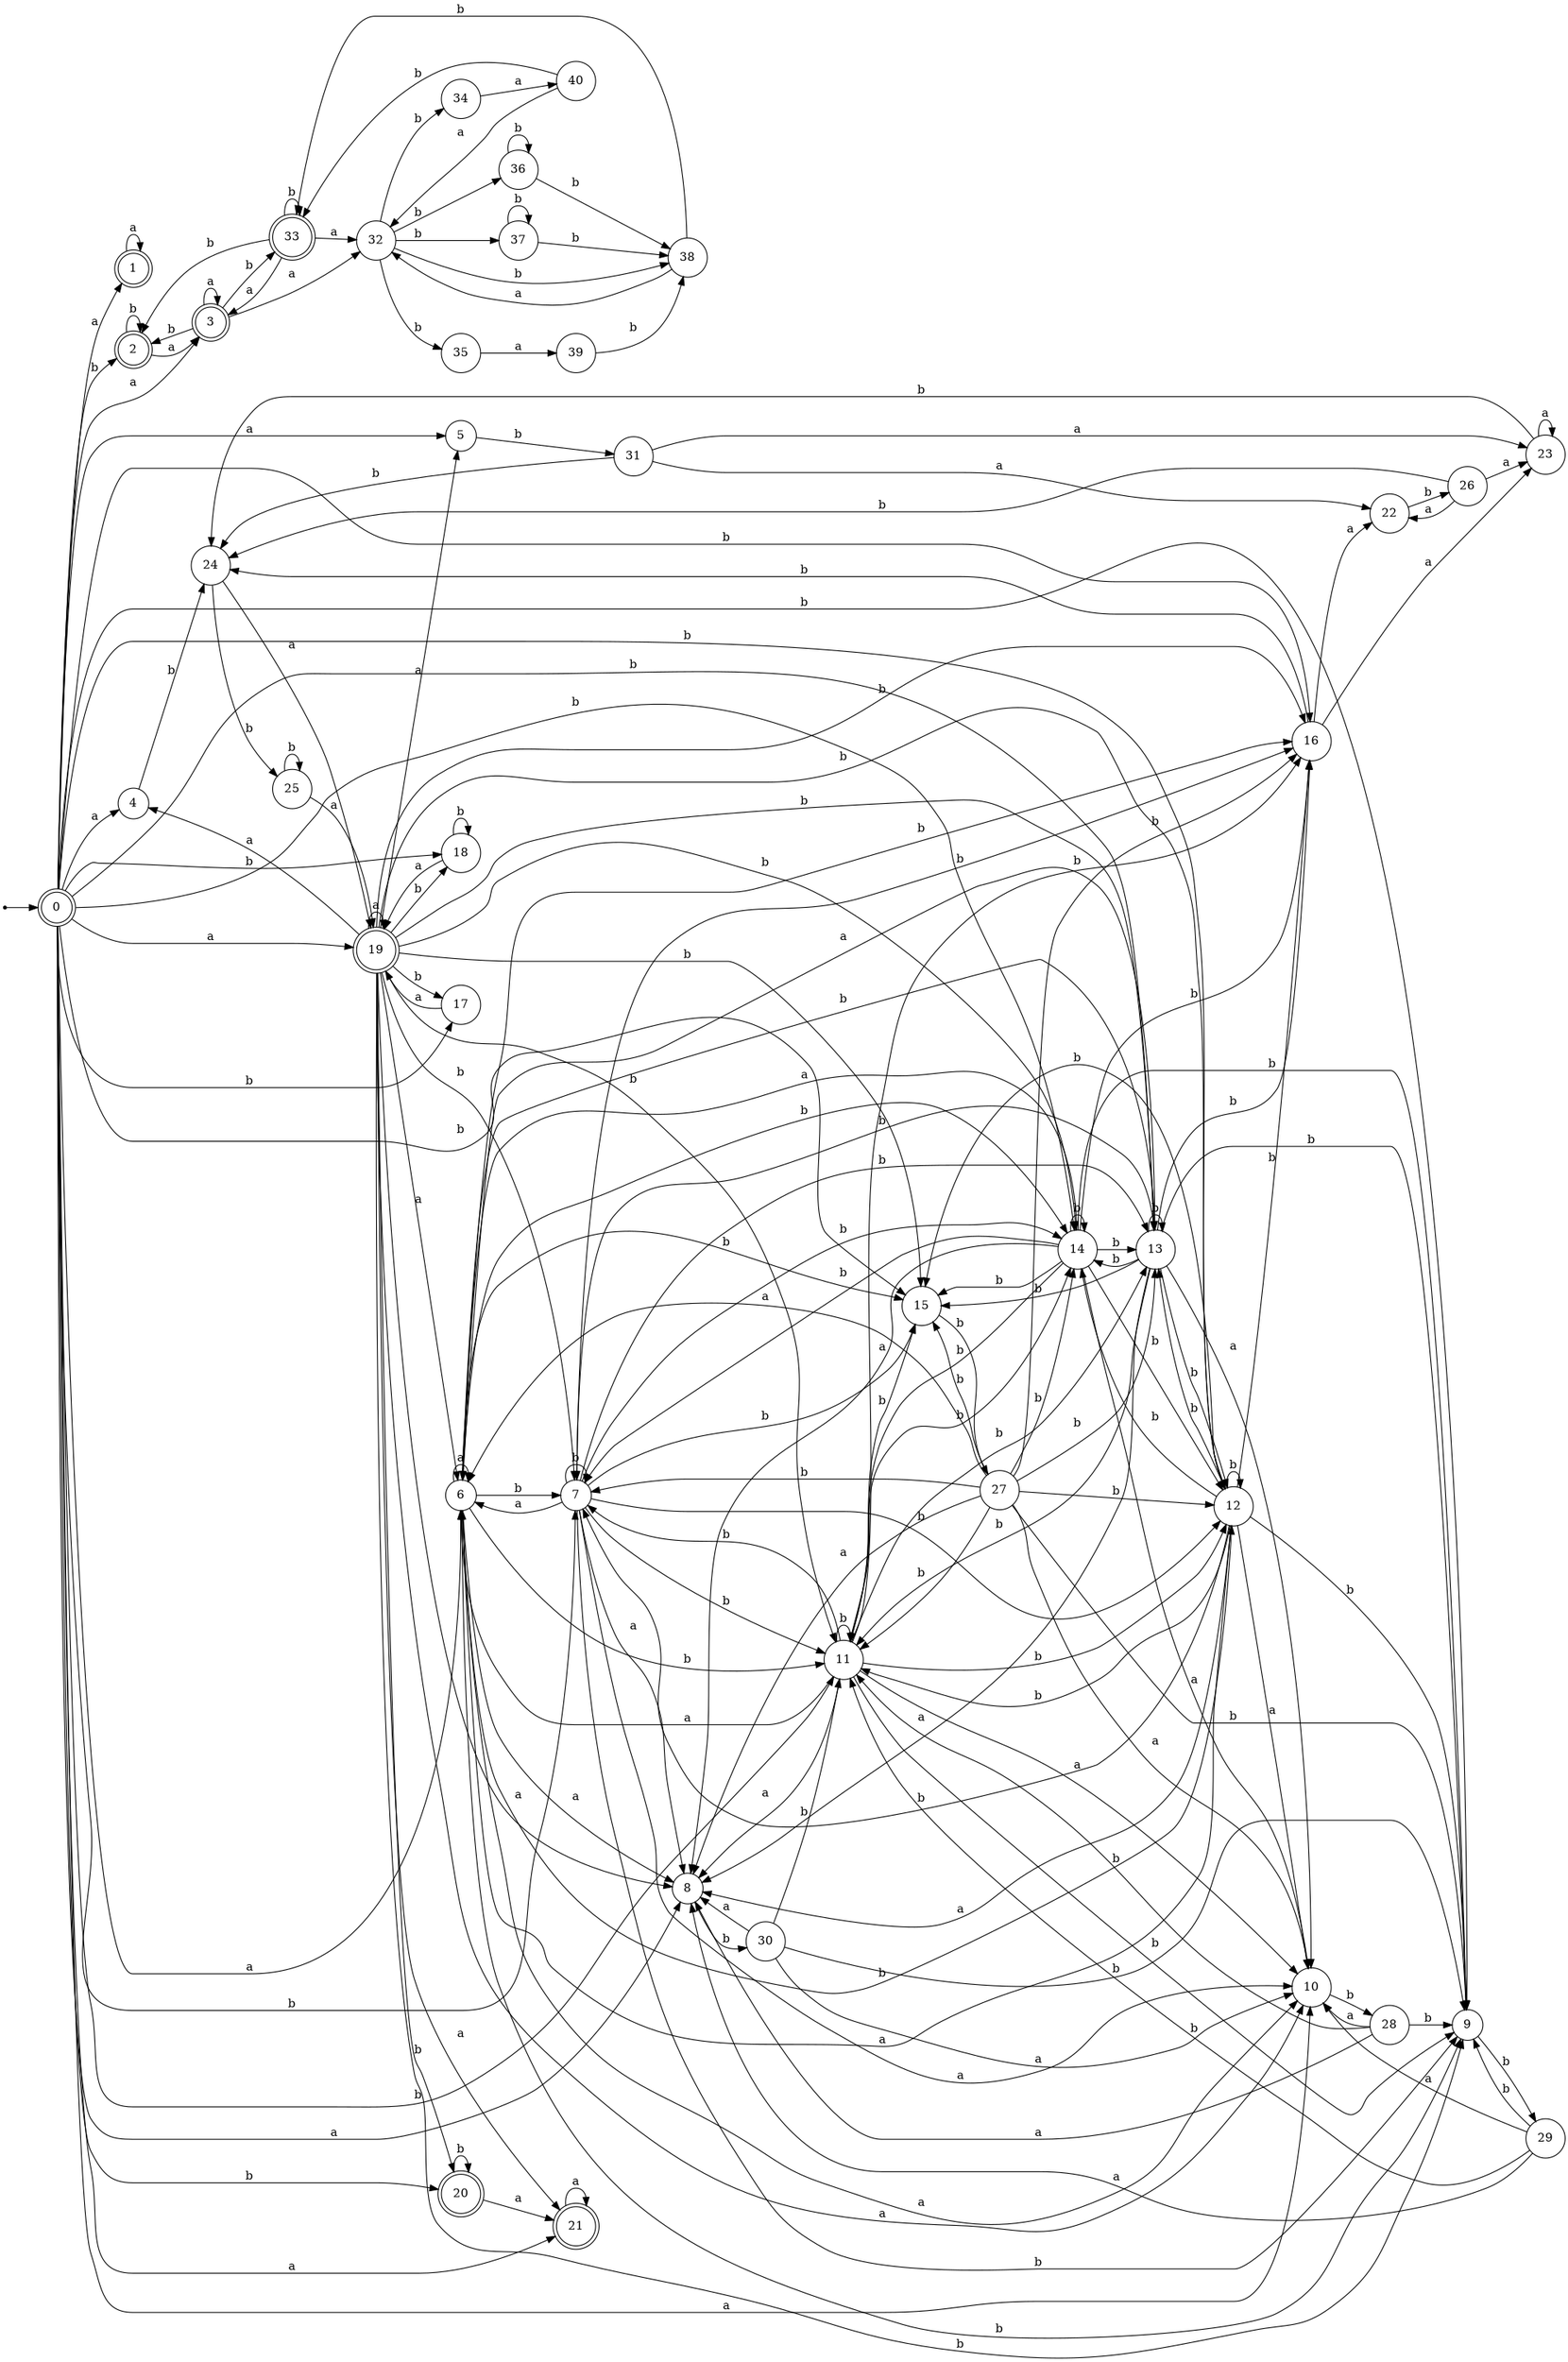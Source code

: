 digraph finite_state_machine {
rankdir=LR;
size="20,20";
node [shape = point]; "dummy0"
node [shape = doublecircle]; "0";"dummy0" -> "0";
node [shape = doublecircle]; "1";node [shape = doublecircle]; "2";node [shape = doublecircle]; "3";node [shape = circle]; "4";
node [shape = circle]; "5";
node [shape = circle]; "6";
node [shape = circle]; "7";
node [shape = circle]; "8";
node [shape = circle]; "9";
node [shape = circle]; "10";
node [shape = circle]; "11";
node [shape = circle]; "12";
node [shape = circle]; "13";
node [shape = circle]; "14";
node [shape = circle]; "15";
node [shape = circle]; "16";
node [shape = circle]; "17";
node [shape = circle]; "18";
node [shape = doublecircle]; "19";node [shape = doublecircle]; "20";node [shape = doublecircle]; "21";node [shape = circle]; "22";
node [shape = circle]; "23";
node [shape = circle]; "24";
node [shape = circle]; "25";
node [shape = circle]; "26";
node [shape = circle]; "27";
node [shape = circle]; "28";
node [shape = circle]; "29";
node [shape = circle]; "30";
node [shape = circle]; "31";
node [shape = circle]; "32";
node [shape = doublecircle]; "33";node [shape = circle]; "34";
node [shape = circle]; "35";
node [shape = circle]; "36";
node [shape = circle]; "37";
node [shape = circle]; "38";
node [shape = circle]; "39";
node [shape = circle]; "40";
"0" -> "1" [label = "a"];
 "0" -> "3" [label = "a"];
 "0" -> "4" [label = "a"];
 "0" -> "5" [label = "a"];
 "0" -> "6" [label = "a"];
 "0" -> "8" [label = "a"];
 "0" -> "10" [label = "a"];
 "0" -> "19" [label = "a"];
 "0" -> "21" [label = "a"];
 "0" -> "2" [label = "b"];
 "0" -> "7" [label = "b"];
 "0" -> "9" [label = "b"];
 "0" -> "11" [label = "b"];
 "0" -> "12" [label = "b"];
 "0" -> "13" [label = "b"];
 "0" -> "14" [label = "b"];
 "0" -> "15" [label = "b"];
 "0" -> "16" [label = "b"];
 "0" -> "17" [label = "b"];
 "0" -> "18" [label = "b"];
 "0" -> "20" [label = "b"];
 "21" -> "21" [label = "a"];
 "20" -> "20" [label = "b"];
 "20" -> "21" [label = "a"];
 "19" -> "19" [label = "a"];
 "19" -> "4" [label = "a"];
 "19" -> "5" [label = "a"];
 "19" -> "6" [label = "a"];
 "19" -> "21" [label = "a"];
 "19" -> "8" [label = "a"];
 "19" -> "10" [label = "a"];
 "19" -> "7" [label = "b"];
 "19" -> "9" [label = "b"];
 "19" -> "11" [label = "b"];
 "19" -> "12" [label = "b"];
 "19" -> "13" [label = "b"];
 "19" -> "14" [label = "b"];
 "19" -> "15" [label = "b"];
 "19" -> "16" [label = "b"];
 "19" -> "17" [label = "b"];
 "19" -> "18" [label = "b"];
 "19" -> "20" [label = "b"];
 "18" -> "18" [label = "b"];
 "18" -> "19" [label = "a"];
 "17" -> "19" [label = "a"];
 "16" -> "22" [label = "a"];
 "16" -> "23" [label = "a"];
 "16" -> "24" [label = "b"];
 "24" -> "25" [label = "b"];
 "24" -> "19" [label = "a"];
 "25" -> "25" [label = "b"];
 "25" -> "19" [label = "a"];
 "23" -> "23" [label = "a"];
 "23" -> "24" [label = "b"];
 "22" -> "26" [label = "b"];
 "26" -> "22" [label = "a"];
 "26" -> "23" [label = "a"];
 "26" -> "24" [label = "b"];
 "15" -> "27" [label = "b"];
 "27" -> "7" [label = "b"];
 "27" -> "9" [label = "b"];
 "27" -> "11" [label = "b"];
 "27" -> "12" [label = "b"];
 "27" -> "13" [label = "b"];
 "27" -> "14" [label = "b"];
 "27" -> "15" [label = "b"];
 "27" -> "16" [label = "b"];
 "27" -> "8" [label = "a"];
 "27" -> "10" [label = "a"];
 "27" -> "6" [label = "a"];
 "14" -> "7" [label = "b"];
 "14" -> "9" [label = "b"];
 "14" -> "11" [label = "b"];
 "14" -> "12" [label = "b"];
 "14" -> "13" [label = "b"];
 "14" -> "14" [label = "b"];
 "14" -> "15" [label = "b"];
 "14" -> "16" [label = "b"];
 "14" -> "8" [label = "a"];
 "14" -> "10" [label = "a"];
 "14" -> "6" [label = "a"];
 "13" -> "7" [label = "b"];
 "13" -> "9" [label = "b"];
 "13" -> "11" [label = "b"];
 "13" -> "12" [label = "b"];
 "13" -> "13" [label = "b"];
 "13" -> "14" [label = "b"];
 "13" -> "15" [label = "b"];
 "13" -> "16" [label = "b"];
 "13" -> "8" [label = "a"];
 "13" -> "10" [label = "a"];
 "13" -> "6" [label = "a"];
 "12" -> "7" [label = "b"];
 "12" -> "9" [label = "b"];
 "12" -> "11" [label = "b"];
 "12" -> "12" [label = "b"];
 "12" -> "13" [label = "b"];
 "12" -> "14" [label = "b"];
 "12" -> "15" [label = "b"];
 "12" -> "16" [label = "b"];
 "12" -> "8" [label = "a"];
 "12" -> "10" [label = "a"];
 "12" -> "6" [label = "a"];
 "11" -> "7" [label = "b"];
 "11" -> "9" [label = "b"];
 "11" -> "11" [label = "b"];
 "11" -> "12" [label = "b"];
 "11" -> "13" [label = "b"];
 "11" -> "14" [label = "b"];
 "11" -> "15" [label = "b"];
 "11" -> "16" [label = "b"];
 "11" -> "8" [label = "a"];
 "11" -> "10" [label = "a"];
 "11" -> "6" [label = "a"];
 "10" -> "28" [label = "b"];
 "28" -> "8" [label = "a"];
 "28" -> "10" [label = "a"];
 "28" -> "9" [label = "b"];
 "28" -> "11" [label = "b"];
 "9" -> "29" [label = "b"];
 "29" -> "9" [label = "b"];
 "29" -> "11" [label = "b"];
 "29" -> "8" [label = "a"];
 "29" -> "10" [label = "a"];
 "8" -> "30" [label = "b"];
 "30" -> "8" [label = "a"];
 "30" -> "10" [label = "a"];
 "30" -> "9" [label = "b"];
 "30" -> "11" [label = "b"];
 "7" -> "7" [label = "b"];
 "7" -> "9" [label = "b"];
 "7" -> "11" [label = "b"];
 "7" -> "12" [label = "b"];
 "7" -> "13" [label = "b"];
 "7" -> "14" [label = "b"];
 "7" -> "15" [label = "b"];
 "7" -> "16" [label = "b"];
 "7" -> "8" [label = "a"];
 "7" -> "10" [label = "a"];
 "7" -> "6" [label = "a"];
 "6" -> "8" [label = "a"];
 "6" -> "10" [label = "a"];
 "6" -> "6" [label = "a"];
 "6" -> "7" [label = "b"];
 "6" -> "9" [label = "b"];
 "6" -> "11" [label = "b"];
 "6" -> "12" [label = "b"];
 "6" -> "13" [label = "b"];
 "6" -> "14" [label = "b"];
 "6" -> "15" [label = "b"];
 "6" -> "16" [label = "b"];
 "5" -> "31" [label = "b"];
 "31" -> "22" [label = "a"];
 "31" -> "23" [label = "a"];
 "31" -> "24" [label = "b"];
 "4" -> "24" [label = "b"];
 "3" -> "32" [label = "a"];
 "3" -> "3" [label = "a"];
 "3" -> "33" [label = "b"];
 "3" -> "2" [label = "b"];
 "33" -> "33" [label = "b"];
 "33" -> "2" [label = "b"];
 "33" -> "32" [label = "a"];
 "33" -> "3" [label = "a"];
 "32" -> "34" [label = "b"];
 "32" -> "35" [label = "b"];
 "32" -> "36" [label = "b"];
 "32" -> "37" [label = "b"];
 "32" -> "38" [label = "b"];
 "38" -> "32" [label = "a"];
 "38" -> "33" [label = "b"];
 "37" -> "37" [label = "b"];
 "37" -> "38" [label = "b"];
 "36" -> "36" [label = "b"];
 "36" -> "38" [label = "b"];
 "35" -> "39" [label = "a"];
 "39" -> "38" [label = "b"];
 "34" -> "40" [label = "a"];
 "40" -> "32" [label = "a"];
 "40" -> "33" [label = "b"];
 "2" -> "2" [label = "b"];
 "2" -> "3" [label = "a"];
 "1" -> "1" [label = "a"];
 }
